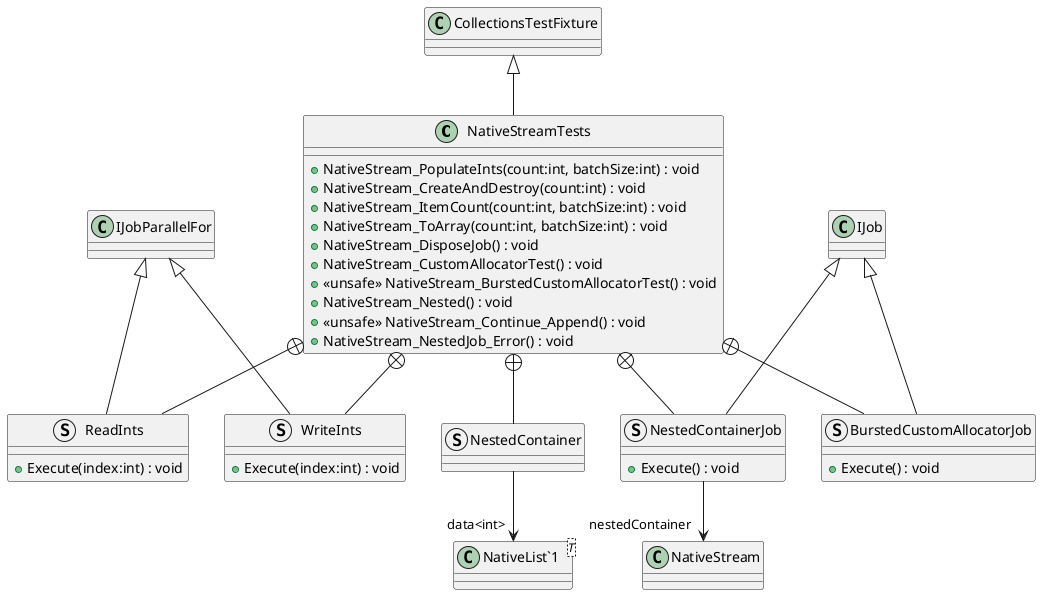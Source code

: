 @startuml
class NativeStreamTests {
    + NativeStream_PopulateInts(count:int, batchSize:int) : void
    + NativeStream_CreateAndDestroy(count:int) : void
    + NativeStream_ItemCount(count:int, batchSize:int) : void
    + NativeStream_ToArray(count:int, batchSize:int) : void
    + NativeStream_DisposeJob() : void
    + NativeStream_CustomAllocatorTest() : void
    + <<unsafe>> NativeStream_BurstedCustomAllocatorTest() : void
    + NativeStream_Nested() : void
    + <<unsafe>> NativeStream_Continue_Append() : void
    + NativeStream_NestedJob_Error() : void
}
struct WriteInts {
    + Execute(index:int) : void
}
struct ReadInts {
    + Execute(index:int) : void
}
struct BurstedCustomAllocatorJob {
    + Execute() : void
}
struct NestedContainer {
}
struct NestedContainerJob {
    + Execute() : void
}
class "NativeList`1"<T> {
}
CollectionsTestFixture <|-- NativeStreamTests
NativeStreamTests +-- WriteInts
IJobParallelFor <|-- WriteInts
NativeStreamTests +-- ReadInts
IJobParallelFor <|-- ReadInts
NativeStreamTests +-- BurstedCustomAllocatorJob
IJob <|-- BurstedCustomAllocatorJob
NativeStreamTests +-- NestedContainer
NestedContainer --> "data<int>" "NativeList`1"
NativeStreamTests +-- NestedContainerJob
IJob <|-- NestedContainerJob
NestedContainerJob --> "nestedContainer" NativeStream
@enduml
